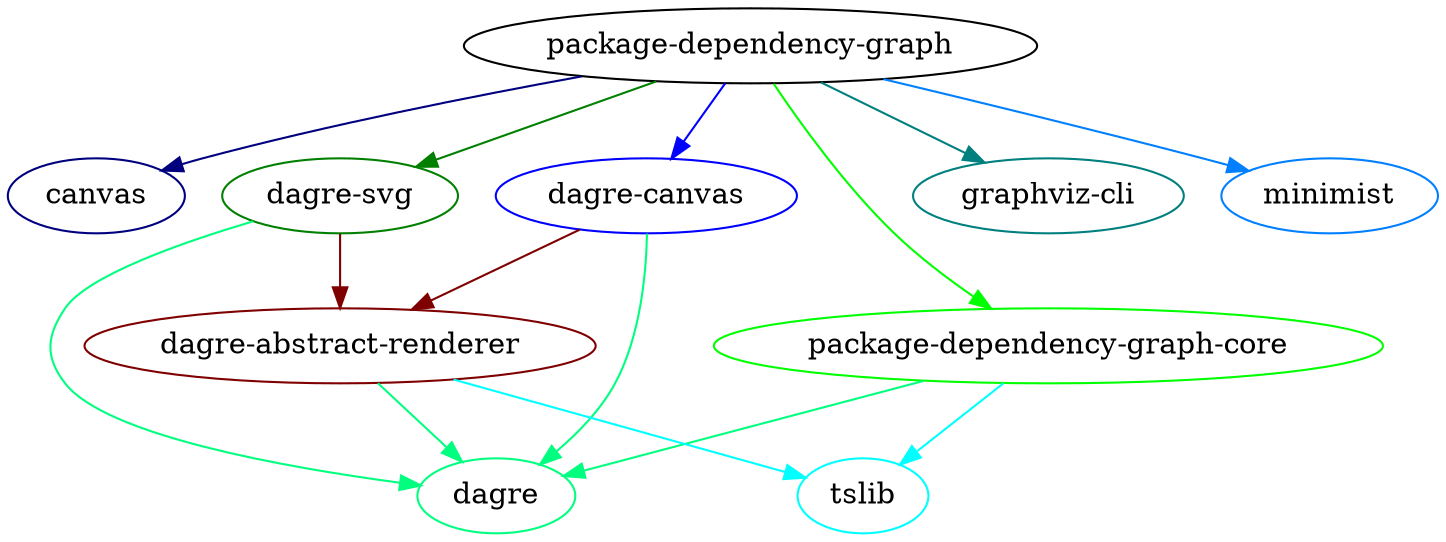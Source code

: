// generated by package-dependency-graph
digraph {
  package_dependency_graph -> canvas[color = "#00007f"]
  package_dependency_graph -> dagre_canvas[color = "#0000ff"]
  package_dependency_graph -> dagre_svg[color = "#007f00"]
  package_dependency_graph -> graphviz_cli[color = "#007f7f"]
  package_dependency_graph -> minimist[color = "#007fff"]
  package_dependency_graph -> package_dependency_graph_core[color = "#00ff00"]
  package_dependency_graph_core -> dagre[color = "#00ff7f"]
  package_dependency_graph_core -> tslib[color = "#00ffff"]
  dagre_abstract_renderer -> dagre[color = "#00ff7f"]
  dagre_abstract_renderer -> tslib[color = "#00ffff"]
  dagre_canvas -> dagre[color = "#00ff7f"]
  dagre_canvas -> dagre_abstract_renderer[color = "#7f0000"]
  dagre_svg -> dagre[color = "#00ff7f"]
  dagre_svg -> dagre_abstract_renderer[color = "#7f0000"]

  package_dependency_graph[label = "package-dependency-graph", color = "#000000"]
  canvas[label = "canvas", color = "#00007f"]
  dagre_canvas[label = "dagre-canvas", color = "#0000ff"]
  dagre_svg[label = "dagre-svg", color = "#007f00"]
  graphviz_cli[label = "graphviz-cli", color = "#007f7f"]
  minimist[label = "minimist", color = "#007fff"]
  package_dependency_graph_core[label = "package-dependency-graph-core", color = "#00ff00"]
  dagre[label = "dagre", color = "#00ff7f"]
  tslib[label = "tslib", color = "#00ffff"]
  dagre_abstract_renderer[label = "dagre-abstract-renderer", color = "#7f0000"]
}